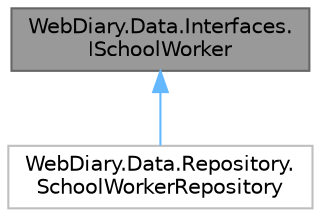 digraph "WebDiary.Data.Interfaces.ISchoolWorker"
{
 // LATEX_PDF_SIZE
  bgcolor="transparent";
  edge [fontname=Helvetica,fontsize=10,labelfontname=Helvetica,labelfontsize=10];
  node [fontname=Helvetica,fontsize=10,shape=box,height=0.2,width=0.4];
  Node1 [id="Node000001",label="WebDiary.Data.Interfaces.\lISchoolWorker",height=0.2,width=0.4,color="gray40", fillcolor="grey60", style="filled", fontcolor="black",tooltip=" "];
  Node1 -> Node2 [id="edge2_Node000001_Node000002",dir="back",color="steelblue1",style="solid",tooltip=" "];
  Node2 [id="Node000002",label="WebDiary.Data.Repository.\lSchoolWorkerRepository",height=0.2,width=0.4,color="grey75", fillcolor="white", style="filled",URL="$class_web_diary_1_1_data_1_1_repository_1_1_school_worker_repository.html",tooltip=" "];
}
